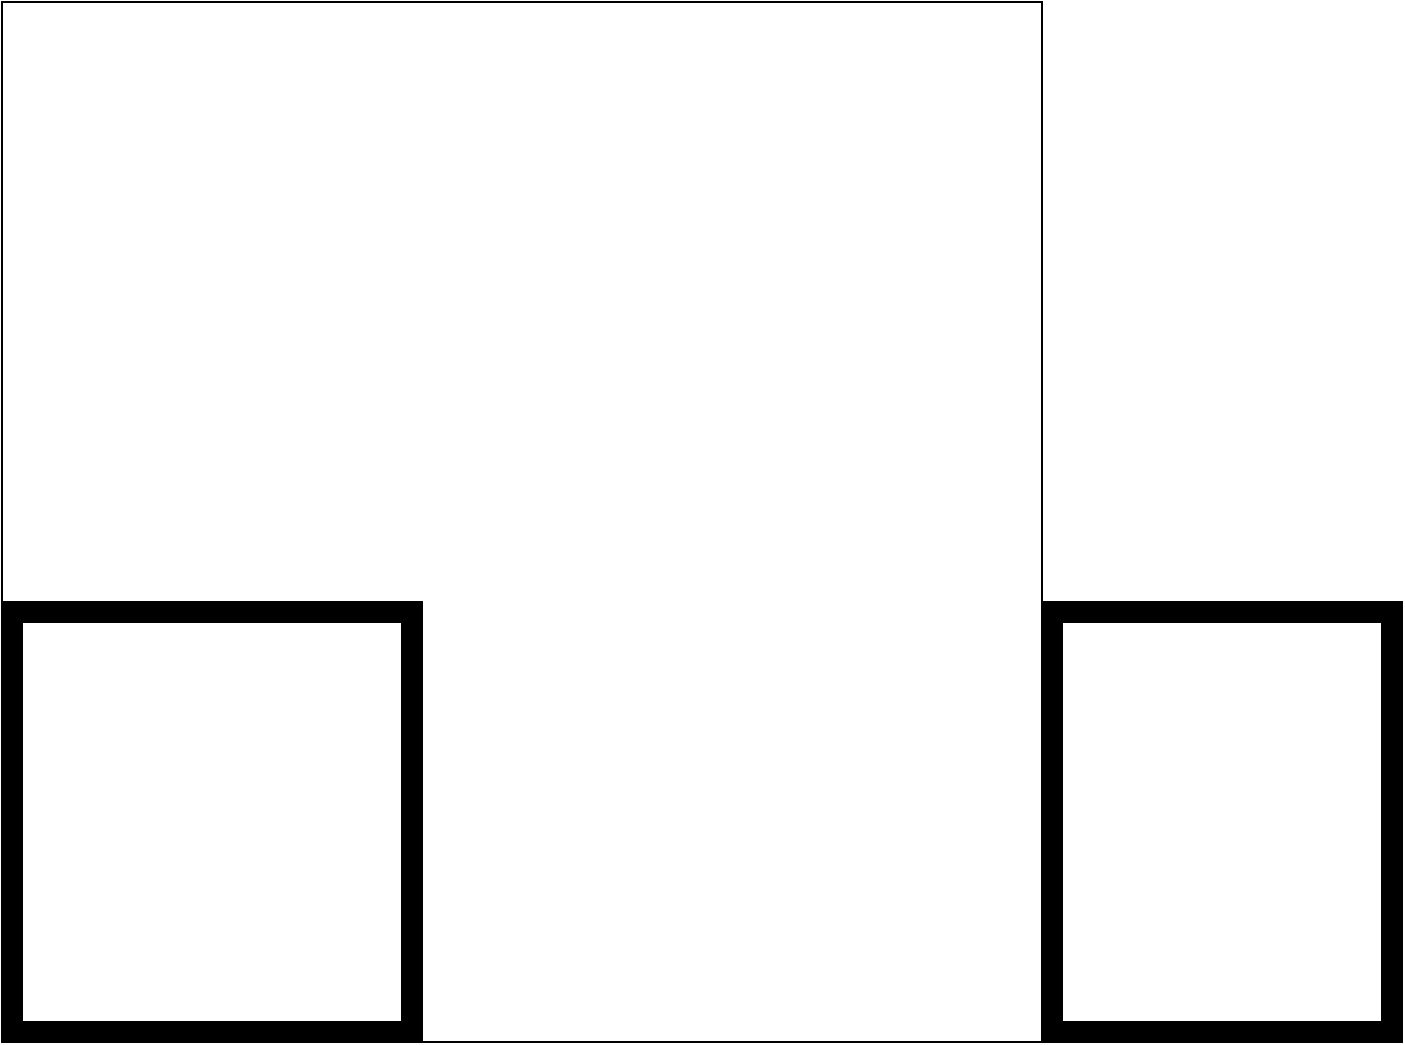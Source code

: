 <mxfile version="14.4.2" type="github">
  <diagram id="sg0TKdiuhrr7WPG2DD_P" name="Page-1">
    <mxGraphModel dx="1182" dy="1582" grid="1" gridSize="10" guides="1" tooltips="1" connect="1" arrows="1" fold="1" page="1" pageScale="1" pageWidth="1100" pageHeight="850" math="0" shadow="0">
      <root>
        <mxCell id="0" />
        <mxCell id="1" parent="0" />
        <mxCell id="TT-IcDmgBLI7WFMMWLX6-2" value="" style="whiteSpace=wrap;html=1;aspect=fixed;" vertex="1" parent="1">
          <mxGeometry x="200" y="-760" width="520" height="520" as="geometry" />
        </mxCell>
        <mxCell id="TT-IcDmgBLI7WFMMWLX6-4" value="" style="verticalLabelPosition=bottom;html=1;verticalAlign=top;align=center;shape=mxgraph.floorplan.room;fillColor=#000000;" vertex="1" parent="1">
          <mxGeometry x="200" y="-460" width="210" height="220" as="geometry" />
        </mxCell>
        <mxCell id="TT-IcDmgBLI7WFMMWLX6-5" value="" style="verticalLabelPosition=bottom;html=1;verticalAlign=top;align=center;shape=mxgraph.floorplan.room;fillColor=#000000;" vertex="1" parent="1">
          <mxGeometry x="720" y="-460" width="180" height="220" as="geometry" />
        </mxCell>
      </root>
    </mxGraphModel>
  </diagram>
</mxfile>
